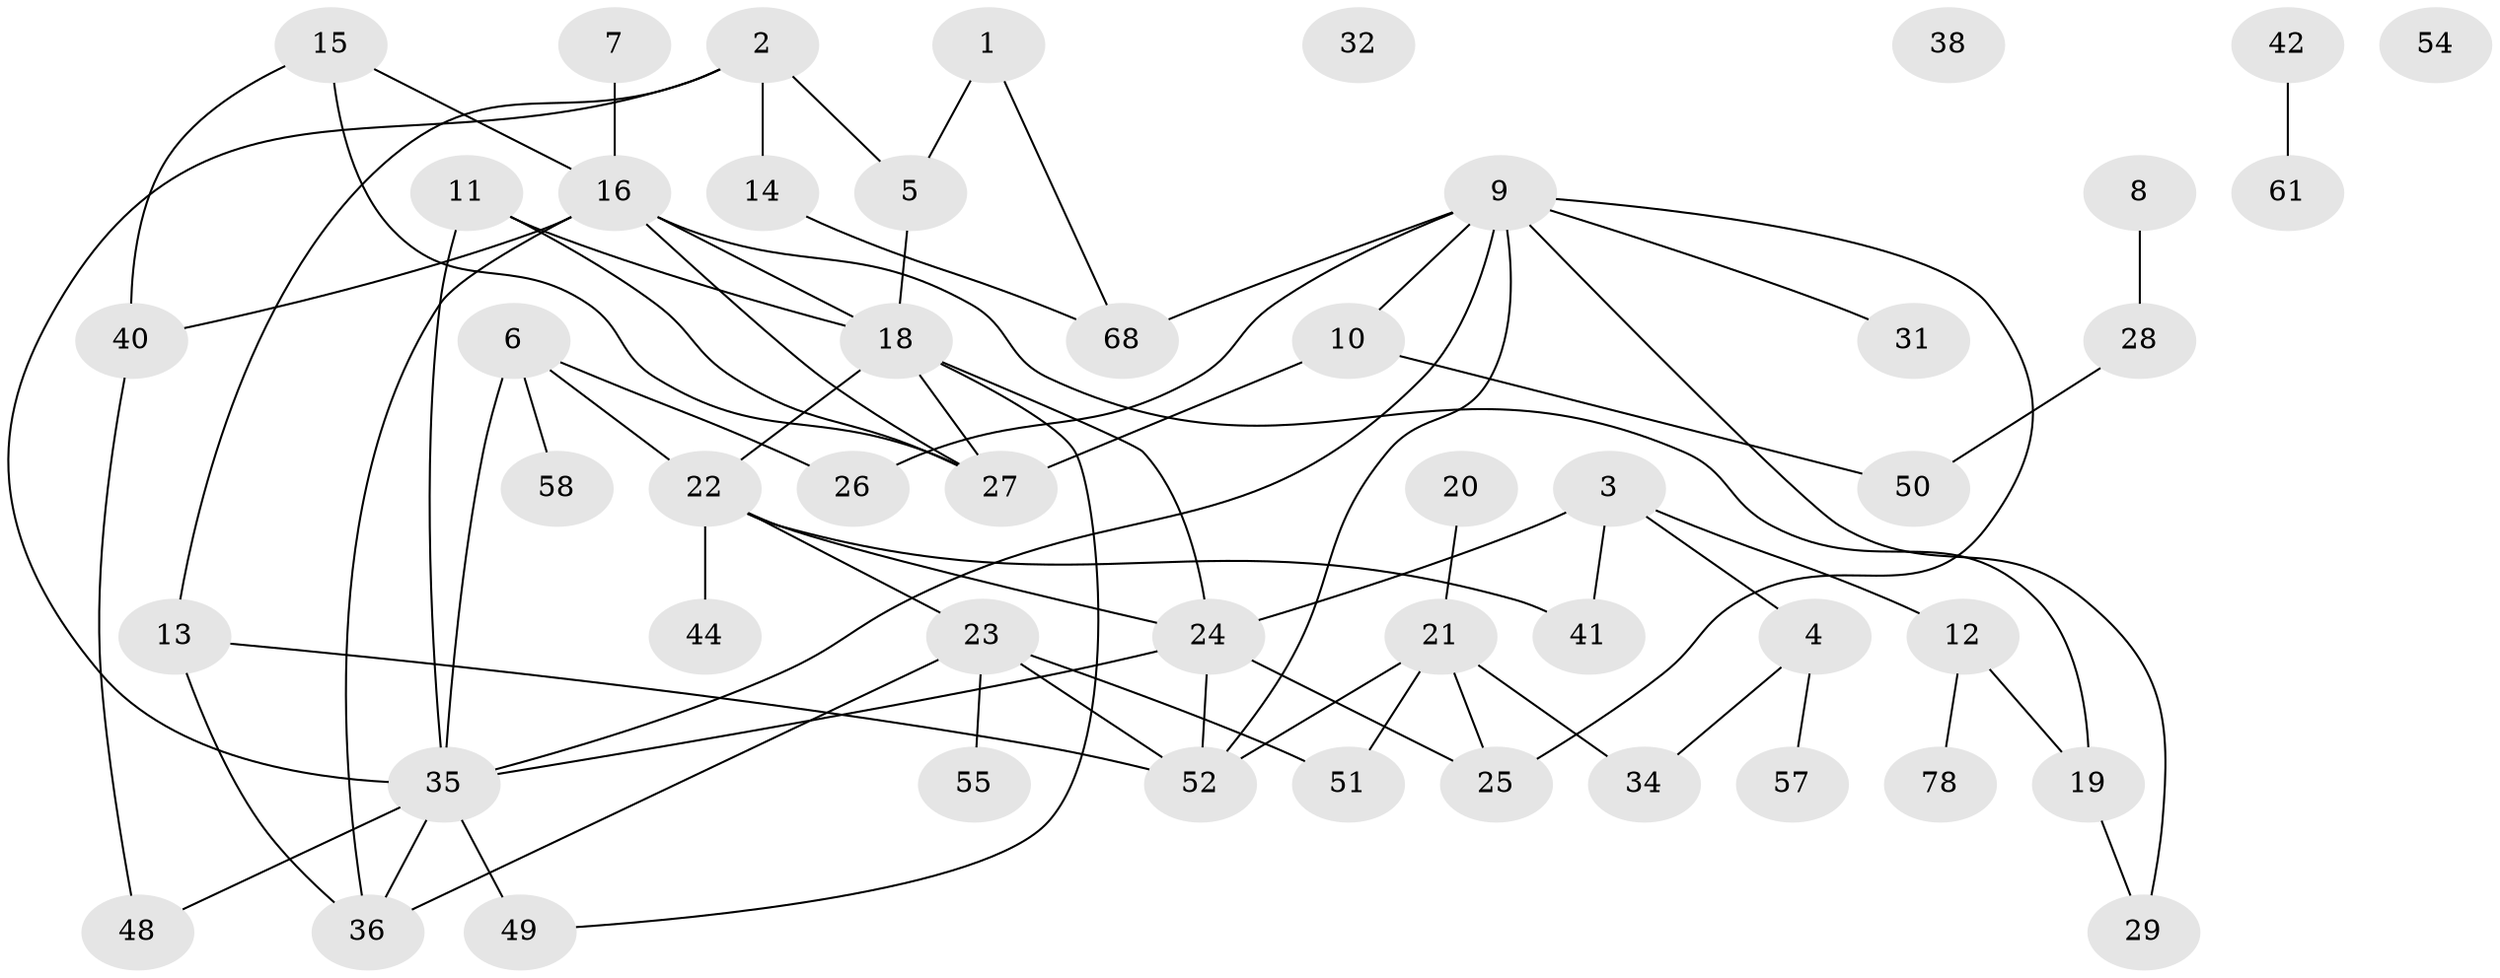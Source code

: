 // Generated by graph-tools (version 1.1) at 2025/23/03/03/25 07:23:29]
// undirected, 50 vertices, 72 edges
graph export_dot {
graph [start="1"]
  node [color=gray90,style=filled];
  1 [super="+39"];
  2 [super="+65"];
  3 [super="+59"];
  4 [super="+71"];
  5;
  6 [super="+17"];
  7;
  8;
  9 [super="+60"];
  10 [super="+77"];
  11 [super="+63"];
  12 [super="+69"];
  13 [super="+66"];
  14 [super="+30"];
  15 [super="+47"];
  16 [super="+75"];
  18 [super="+46"];
  19 [super="+56"];
  20;
  21 [super="+43"];
  22 [super="+70"];
  23 [super="+74"];
  24 [super="+45"];
  25;
  26;
  27 [super="+72"];
  28 [super="+33"];
  29;
  31;
  32;
  34;
  35 [super="+62"];
  36 [super="+37"];
  38;
  40 [super="+53"];
  41;
  42 [super="+67"];
  44;
  48 [super="+64"];
  49;
  50 [super="+73"];
  51;
  52 [super="+76"];
  54;
  55;
  57;
  58;
  61;
  68 [super="+79"];
  78;
  1 -- 5;
  1 -- 68;
  2 -- 5;
  2 -- 35;
  2 -- 13;
  2 -- 14;
  3 -- 4;
  3 -- 24;
  3 -- 41;
  3 -- 12;
  4 -- 57;
  4 -- 34;
  5 -- 18;
  6 -- 26;
  6 -- 35 [weight=2];
  6 -- 58;
  6 -- 22;
  7 -- 16;
  8 -- 28;
  9 -- 25;
  9 -- 26;
  9 -- 29;
  9 -- 31;
  9 -- 35;
  9 -- 68;
  9 -- 52;
  9 -- 10;
  10 -- 27;
  10 -- 50;
  11 -- 27;
  11 -- 35;
  11 -- 18;
  12 -- 19;
  12 -- 78;
  13 -- 52;
  13 -- 36;
  14 -- 68;
  15 -- 16 [weight=2];
  15 -- 40;
  15 -- 27;
  16 -- 19;
  16 -- 27;
  16 -- 36;
  16 -- 40;
  16 -- 18;
  18 -- 49;
  18 -- 24;
  18 -- 22;
  18 -- 27;
  19 -- 29;
  20 -- 21;
  21 -- 34;
  21 -- 25;
  21 -- 51;
  21 -- 52;
  22 -- 24;
  22 -- 41;
  22 -- 44;
  22 -- 23;
  23 -- 36;
  23 -- 52;
  23 -- 55;
  23 -- 51;
  24 -- 25;
  24 -- 35;
  24 -- 52;
  28 -- 50;
  35 -- 36;
  35 -- 49;
  35 -- 48;
  40 -- 48;
  42 -- 61;
}
